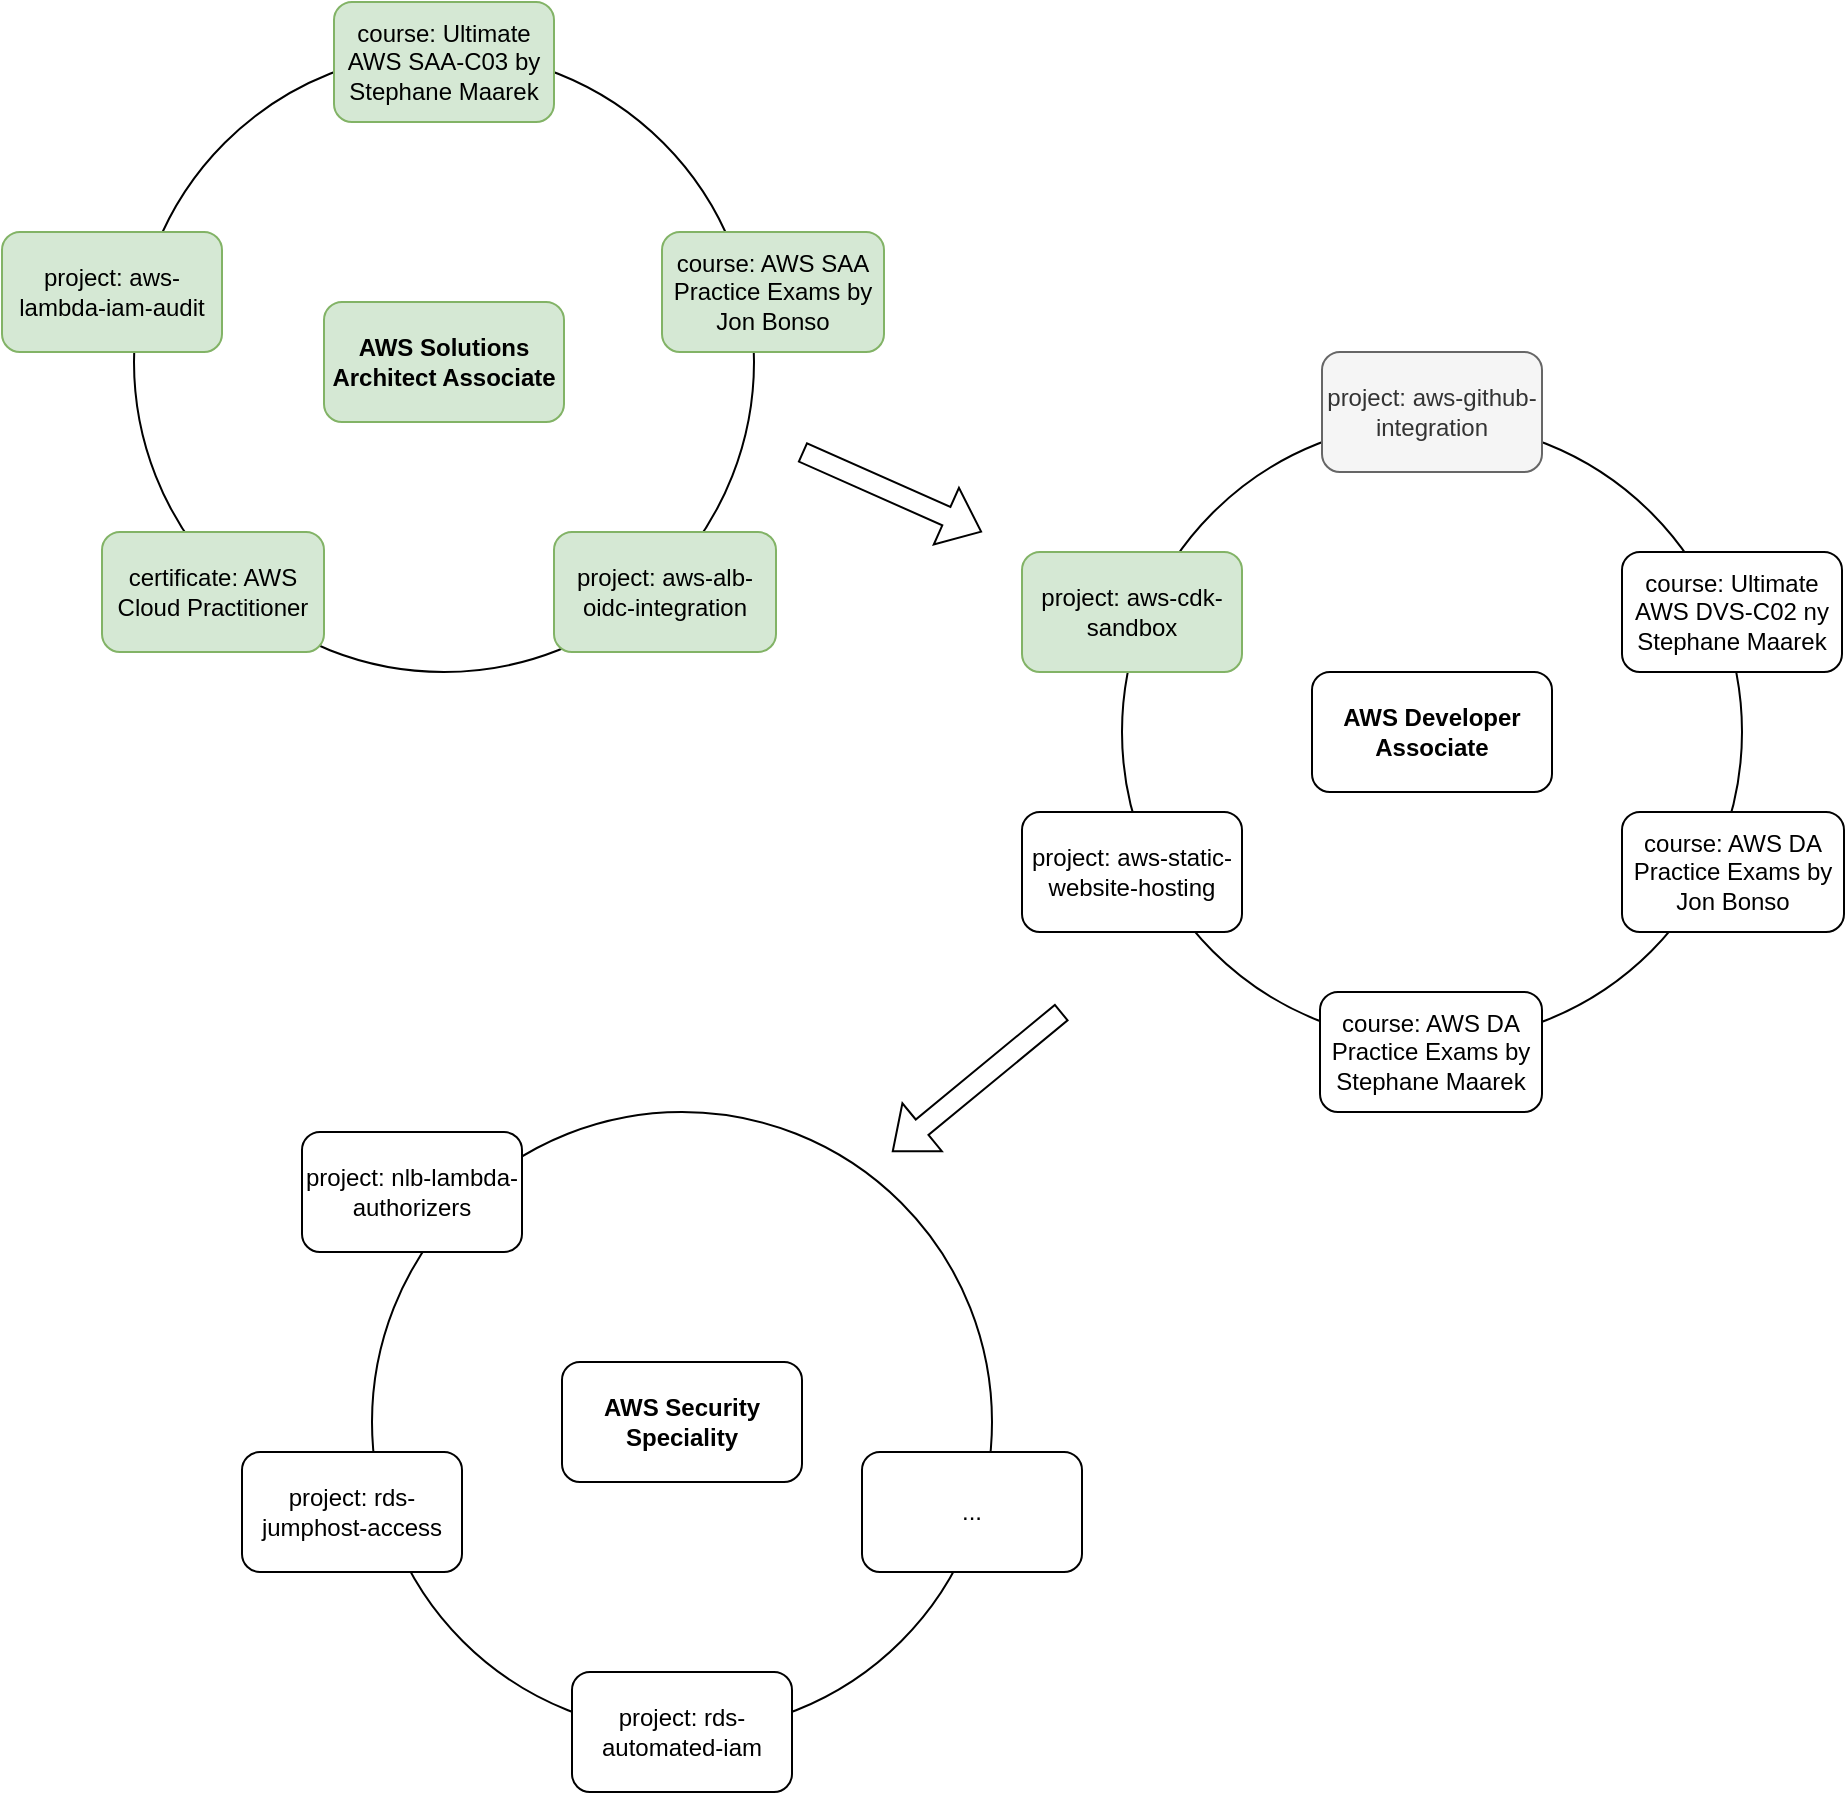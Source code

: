 <mxfile version="21.6.8" type="device">
  <diagram name="Page-1" id="RzSv2MOk9Qq85wx4suoe">
    <mxGraphModel dx="2176" dy="1596" grid="1" gridSize="10" guides="1" tooltips="1" connect="1" arrows="1" fold="1" page="1" pageScale="1" pageWidth="827" pageHeight="1169" math="0" shadow="0">
      <root>
        <mxCell id="0" />
        <mxCell id="1" parent="0" />
        <mxCell id="Jk7oJnsNeds-7FqETyVs-13" value="" style="ellipse;whiteSpace=wrap;html=1;aspect=fixed;fillColor=none;" parent="1" vertex="1">
          <mxGeometry x="620" y="255" width="310" height="310" as="geometry" />
        </mxCell>
        <mxCell id="Jk7oJnsNeds-7FqETyVs-11" value="" style="ellipse;whiteSpace=wrap;html=1;aspect=fixed;fillColor=none;" parent="1" vertex="1">
          <mxGeometry x="245" y="600" width="310" height="310" as="geometry" />
        </mxCell>
        <mxCell id="Jk7oJnsNeds-7FqETyVs-2" value="" style="ellipse;whiteSpace=wrap;html=1;aspect=fixed;fillColor=none;" parent="1" vertex="1">
          <mxGeometry x="126" y="70" width="310" height="310" as="geometry" />
        </mxCell>
        <mxCell id="Jk7oJnsNeds-7FqETyVs-1" value="AWS Solutions Architect Associate" style="rounded=1;whiteSpace=wrap;html=1;fillColor=#d5e8d4;strokeColor=#82b366;fontStyle=1" parent="1" vertex="1">
          <mxGeometry x="221" y="195" width="120" height="60" as="geometry" />
        </mxCell>
        <mxCell id="Jk7oJnsNeds-7FqETyVs-3" value="project: aws-static-website-hosting" style="rounded=1;whiteSpace=wrap;html=1;" parent="1" vertex="1">
          <mxGeometry x="570" y="450" width="110" height="60" as="geometry" />
        </mxCell>
        <mxCell id="Jk7oJnsNeds-7FqETyVs-7" value="project: aws-alb-oidc-integration" style="rounded=1;whiteSpace=wrap;html=1;fillColor=#d5e8d4;strokeColor=#82b366;" parent="1" vertex="1">
          <mxGeometry x="336" y="310" width="111" height="60" as="geometry" />
        </mxCell>
        <mxCell id="Jk7oJnsNeds-7FqETyVs-8" value="course: AWS SAA Practice Exams by Jon Bonso" style="rounded=1;whiteSpace=wrap;html=1;fillColor=#d5e8d4;strokeColor=#82b366;" parent="1" vertex="1">
          <mxGeometry x="390" y="160" width="111" height="60" as="geometry" />
        </mxCell>
        <mxCell id="Jk7oJnsNeds-7FqETyVs-9" value="project: nlb-lambda- authorizers" style="rounded=1;whiteSpace=wrap;html=1;" parent="1" vertex="1">
          <mxGeometry x="210" y="610" width="110" height="60" as="geometry" />
        </mxCell>
        <mxCell id="Jk7oJnsNeds-7FqETyVs-10" value="AWS Security Speciality" style="rounded=1;whiteSpace=wrap;html=1;fontStyle=1" parent="1" vertex="1">
          <mxGeometry x="340" y="725" width="120" height="60" as="geometry" />
        </mxCell>
        <mxCell id="Jk7oJnsNeds-7FqETyVs-12" value="AWS Developer Associate" style="rounded=1;whiteSpace=wrap;html=1;fontStyle=1" parent="1" vertex="1">
          <mxGeometry x="715" y="380" width="120" height="60" as="geometry" />
        </mxCell>
        <mxCell id="dB4YAGh_vs8icGCBKmcp-6" value="course: Ultimate AWS DVS-C02 ny Stephane Maarek" style="rounded=1;whiteSpace=wrap;html=1;" parent="1" vertex="1">
          <mxGeometry x="870" y="320" width="110" height="60" as="geometry" />
        </mxCell>
        <mxCell id="Jk7oJnsNeds-7FqETyVs-6" value="project: aws-cdk-sandbox" style="rounded=1;whiteSpace=wrap;html=1;fillColor=#d5e8d4;strokeColor=#82b366;" parent="1" vertex="1">
          <mxGeometry x="570" y="320" width="110" height="60" as="geometry" />
        </mxCell>
        <mxCell id="OM36t23uVtHAq-udWxaO-2" value="course: Ultimate AWS SAA-C03 by Stephane Maarek" style="rounded=1;whiteSpace=wrap;html=1;fillColor=#d5e8d4;strokeColor=#82b366;" parent="1" vertex="1">
          <mxGeometry x="226" y="45" width="110" height="60" as="geometry" />
        </mxCell>
        <mxCell id="Jk7oJnsNeds-7FqETyVs-5" value="project: aws-lambda-iam-audit" style="rounded=1;whiteSpace=wrap;html=1;fillColor=#d5e8d4;strokeColor=#82b366;" parent="1" vertex="1">
          <mxGeometry x="60" y="160" width="110" height="60" as="geometry" />
        </mxCell>
        <mxCell id="eTdSH_PXvWhoKIxnTQyA-2" value="certificate: AWS Cloud Practitioner" style="rounded=1;whiteSpace=wrap;html=1;fillColor=#d5e8d4;strokeColor=#82b366;" parent="1" vertex="1">
          <mxGeometry x="110" y="310" width="111" height="60" as="geometry" />
        </mxCell>
        <mxCell id="eTdSH_PXvWhoKIxnTQyA-4" value="" style="shape=flexArrow;endArrow=classic;html=1;rounded=0;" parent="1" edge="1">
          <mxGeometry width="50" height="50" relative="1" as="geometry">
            <mxPoint x="460" y="270" as="sourcePoint" />
            <mxPoint x="550" y="310" as="targetPoint" />
          </mxGeometry>
        </mxCell>
        <mxCell id="Vpfa96eEMdJVgbXGnEmK-1" value="" style="shape=flexArrow;endArrow=classic;html=1;rounded=0;" edge="1" parent="1">
          <mxGeometry width="50" height="50" relative="1" as="geometry">
            <mxPoint x="590" y="550" as="sourcePoint" />
            <mxPoint x="505" y="620" as="targetPoint" />
          </mxGeometry>
        </mxCell>
        <mxCell id="Vpfa96eEMdJVgbXGnEmK-3" value="course: AWS DA Practice Exams by Jon Bonso" style="rounded=1;whiteSpace=wrap;html=1;" vertex="1" parent="1">
          <mxGeometry x="870" y="450" width="111" height="60" as="geometry" />
        </mxCell>
        <mxCell id="Vpfa96eEMdJVgbXGnEmK-4" value="course: AWS DA Practice Exams by Stephane Maarek" style="rounded=1;whiteSpace=wrap;html=1;" vertex="1" parent="1">
          <mxGeometry x="719" y="540" width="111" height="60" as="geometry" />
        </mxCell>
        <mxCell id="Vpfa96eEMdJVgbXGnEmK-5" value="project: aws-github-integration" style="rounded=1;whiteSpace=wrap;html=1;fillColor=#f5f5f5;strokeColor=#666666;fontColor=#333333;" vertex="1" parent="1">
          <mxGeometry x="720" y="220" width="110" height="60" as="geometry" />
        </mxCell>
        <mxCell id="Vpfa96eEMdJVgbXGnEmK-7" value="..." style="rounded=1;whiteSpace=wrap;html=1;" vertex="1" parent="1">
          <mxGeometry x="490" y="770" width="110" height="60" as="geometry" />
        </mxCell>
        <mxCell id="Vpfa96eEMdJVgbXGnEmK-8" value="project: rds-jumphost-access" style="rounded=1;whiteSpace=wrap;html=1;" vertex="1" parent="1">
          <mxGeometry x="180" y="770" width="110" height="60" as="geometry" />
        </mxCell>
        <mxCell id="Vpfa96eEMdJVgbXGnEmK-9" value="project: rds-automated-iam" style="rounded=1;whiteSpace=wrap;html=1;" vertex="1" parent="1">
          <mxGeometry x="345" y="880" width="110" height="60" as="geometry" />
        </mxCell>
      </root>
    </mxGraphModel>
  </diagram>
</mxfile>
